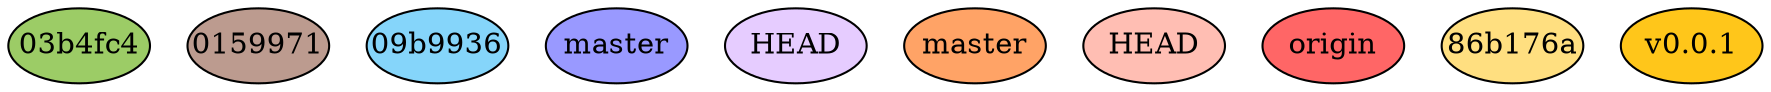 digraph auto {
	graph [bgcolor=transparent]
	node [fixedsize=true style=filled width=0.95]
	"03b4fc4666527e20c196b3946a9bf180b67cd36c" [label="03b4fc4" fillcolor="#9ccc66"]
	"015997188f3853a8912a9c1cf9cdd0b57cc5ee53" [label=0159971 fillcolor="#bc9b8f"]
	"09b9936f5afac451ca98cf7bd874a38d72ab04e7" [label="09b9936" fillcolor="#85d5fa"]
	master [label=master fillcolor="#9999ff"]
	HEAD [label=HEAD fillcolor="#e6ccff"]
	"origin/master" [label=master fillcolor="#ffa366"]
	"origin/HEAD" [label=HEAD fillcolor="#ffbeb3"]
	origin [label=origin fillcolor="#ff6666"]
	"86b176a7d3de1724f728a4e64d2d5d29610af84f" [label="86b176a" fillcolor="#ffdf80"]
	"v0.0.1" [label="v0.0.1" fillcolor="#ffc61a"]
}
